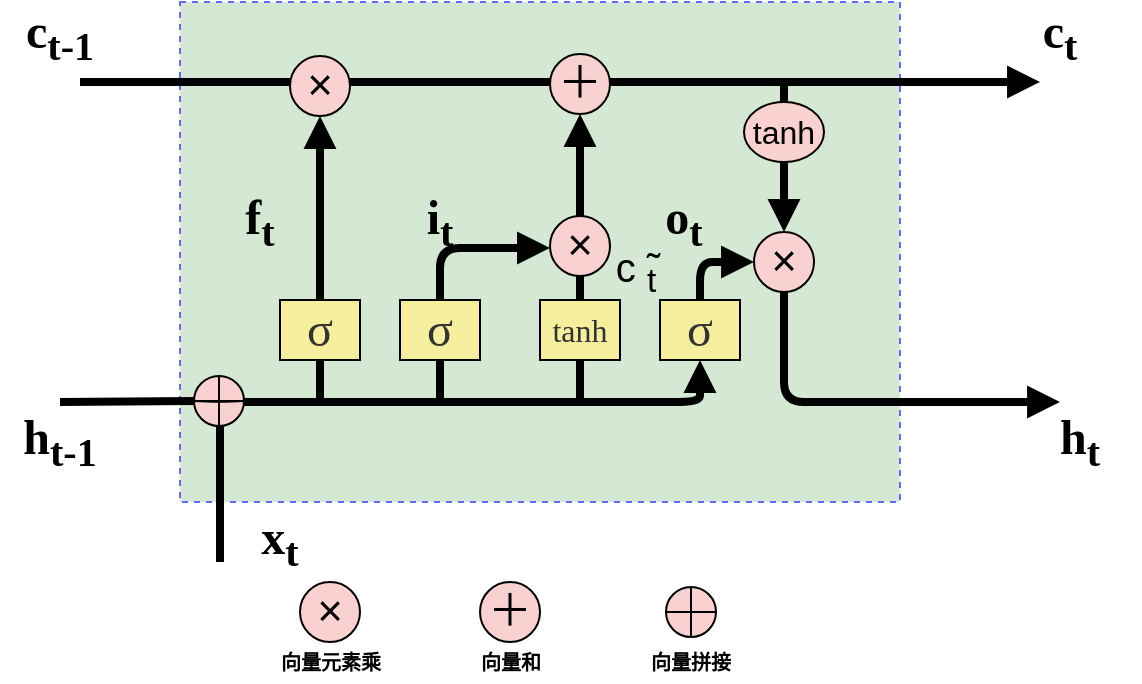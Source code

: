 <mxfile version="13.8.8" type="github">
  <diagram id="6LSwC7M0rIFL3SQYA0ja" name="Page-1">
    <mxGraphModel dx="786" dy="437" grid="1" gridSize="10" guides="1" tooltips="1" connect="1" arrows="1" fold="1" page="1" pageScale="1" pageWidth="827" pageHeight="1169" math="0" shadow="0">
      <root>
        <mxCell id="0" />
        <mxCell id="1" parent="0" />
        <mxCell id="3i_acZr-SQVOogtZjHbJ-1" value="" style="rounded=0;whiteSpace=wrap;html=1;dashed=1;fillColor=#d5e8d4;strokeColor=#6666FF;" vertex="1" parent="1">
          <mxGeometry x="210" y="90" width="360" height="250" as="geometry" />
        </mxCell>
        <mxCell id="3i_acZr-SQVOogtZjHbJ-31" value="" style="endArrow=block;html=1;strokeWidth=4;endFill=1;entryX=0.5;entryY=1;entryDx=0;entryDy=0;" edge="1" parent="1" target="3i_acZr-SQVOogtZjHbJ-77">
          <mxGeometry width="50" height="50" relative="1" as="geometry">
            <mxPoint x="230" y="370" as="sourcePoint" />
            <mxPoint x="640" y="290" as="targetPoint" />
            <Array as="points">
              <mxPoint x="230" y="290" />
              <mxPoint x="470" y="290" />
            </Array>
          </mxGeometry>
        </mxCell>
        <mxCell id="3i_acZr-SQVOogtZjHbJ-34" value="" style="endArrow=block;html=1;strokeWidth=4;endFill=1;entryX=0.5;entryY=1;entryDx=0;entryDy=0;" edge="1" parent="1" source="3i_acZr-SQVOogtZjHbJ-2" target="3i_acZr-SQVOogtZjHbJ-39">
          <mxGeometry width="50" height="50" relative="1" as="geometry">
            <mxPoint x="280" y="290" as="sourcePoint" />
            <mxPoint x="280" y="180" as="targetPoint" />
          </mxGeometry>
        </mxCell>
        <mxCell id="3i_acZr-SQVOogtZjHbJ-2" value="&lt;span style=&quot;font-size: 18pt ; font-family: &amp;#34;verdana&amp;#34; ; color: rgb(51 , 51 , 51)&quot;&gt;σ&lt;/span&gt;" style="rounded=0;whiteSpace=wrap;html=1;strokeWidth=1;fillColor=#F5EE9C;" vertex="1" parent="1">
          <mxGeometry x="260" y="239" width="40" height="30" as="geometry" />
        </mxCell>
        <mxCell id="3i_acZr-SQVOogtZjHbJ-35" value="" style="endArrow=none;html=1;strokeWidth=4;" edge="1" parent="1" target="3i_acZr-SQVOogtZjHbJ-2">
          <mxGeometry width="50" height="50" relative="1" as="geometry">
            <mxPoint x="280" y="290" as="sourcePoint" />
            <mxPoint x="280" y="50" as="targetPoint" />
          </mxGeometry>
        </mxCell>
        <mxCell id="3i_acZr-SQVOogtZjHbJ-38" value="" style="endArrow=block;html=1;strokeWidth=4;endFill=1;" edge="1" parent="1">
          <mxGeometry width="50" height="50" relative="1" as="geometry">
            <mxPoint x="160" y="130" as="sourcePoint" />
            <mxPoint x="640" y="130" as="targetPoint" />
          </mxGeometry>
        </mxCell>
        <mxCell id="3i_acZr-SQVOogtZjHbJ-39" value="&lt;span style=&quot;font-size: 22px&quot;&gt;×&lt;/span&gt;" style="ellipse;whiteSpace=wrap;html=1;aspect=fixed;strokeColor=#000000;strokeWidth=1;fillColor=#F9D1D1;" vertex="1" parent="1">
          <mxGeometry x="265" y="117" width="30" height="30" as="geometry" />
        </mxCell>
        <mxCell id="3i_acZr-SQVOogtZjHbJ-42" value="" style="endArrow=none;html=1;strokeWidth=4;" edge="1" parent="1" source="3i_acZr-SQVOogtZjHbJ-95">
          <mxGeometry width="50" height="50" relative="1" as="geometry">
            <mxPoint x="150" y="290" as="sourcePoint" />
            <mxPoint x="240" y="290" as="targetPoint" />
          </mxGeometry>
        </mxCell>
        <mxCell id="3i_acZr-SQVOogtZjHbJ-43" value="&lt;font face=&quot;cambria math&quot;&gt;&lt;span style=&quot;font-size: 24px&quot;&gt;&lt;b&gt;x&lt;sub&gt;t&lt;/sub&gt;&lt;/b&gt;&lt;/span&gt;&lt;/font&gt;" style="text;html=1;strokeColor=none;fillColor=none;align=center;verticalAlign=middle;whiteSpace=wrap;rounded=0;sketch=0;" vertex="1" parent="1">
          <mxGeometry x="240" y="350" width="40" height="20" as="geometry" />
        </mxCell>
        <mxCell id="3i_acZr-SQVOogtZjHbJ-44" value="&lt;font face=&quot;cambria math&quot;&gt;&lt;span style=&quot;font-size: 24px&quot;&gt;&lt;b&gt;h&lt;sub&gt;t-1&lt;/sub&gt;&lt;/b&gt;&lt;/span&gt;&lt;/font&gt;" style="text;html=1;strokeColor=none;fillColor=none;align=center;verticalAlign=middle;whiteSpace=wrap;rounded=0;sketch=0;" vertex="1" parent="1">
          <mxGeometry x="120" y="300" width="60" height="20" as="geometry" />
        </mxCell>
        <mxCell id="3i_acZr-SQVOogtZjHbJ-52" value="&lt;span style=&quot;font-size: 22px&quot;&gt;＋&lt;/span&gt;" style="ellipse;whiteSpace=wrap;html=1;aspect=fixed;strokeColor=#000000;strokeWidth=1;fillColor=#F9D1D1;" vertex="1" parent="1">
          <mxGeometry x="395" y="116" width="30" height="30" as="geometry" />
        </mxCell>
        <mxCell id="3i_acZr-SQVOogtZjHbJ-55" value="" style="endArrow=block;html=1;strokeWidth=4;endFill=1;entryX=0.5;entryY=1;entryDx=0;entryDy=0;" edge="1" parent="1" source="3i_acZr-SQVOogtZjHbJ-61" target="3i_acZr-SQVOogtZjHbJ-52">
          <mxGeometry width="50" height="50" relative="1" as="geometry">
            <mxPoint x="447" y="290" as="sourcePoint" />
            <mxPoint x="446.66" y="147" as="targetPoint" />
          </mxGeometry>
        </mxCell>
        <mxCell id="3i_acZr-SQVOogtZjHbJ-60" value="" style="endArrow=block;html=1;strokeWidth=4;entryX=0;entryY=0.5;entryDx=0;entryDy=0;endFill=1;" edge="1" parent="1">
          <mxGeometry width="50" height="50" relative="1" as="geometry">
            <mxPoint x="340" y="251" as="sourcePoint" />
            <mxPoint x="395" y="213" as="targetPoint" />
            <Array as="points">
              <mxPoint x="340" y="213" />
            </Array>
          </mxGeometry>
        </mxCell>
        <mxCell id="3i_acZr-SQVOogtZjHbJ-61" value="&lt;span style=&quot;font-size: 22px&quot;&gt;×&lt;/span&gt;" style="ellipse;whiteSpace=wrap;html=1;aspect=fixed;strokeColor=#000000;strokeWidth=1;fillColor=#F9D1D1;" vertex="1" parent="1">
          <mxGeometry x="395" y="197" width="30" height="30" as="geometry" />
        </mxCell>
        <mxCell id="3i_acZr-SQVOogtZjHbJ-64" value="" style="endArrow=none;html=1;strokeWidth=4;endFill=0;entryX=0.5;entryY=1;entryDx=0;entryDy=0;" edge="1" parent="1" source="3i_acZr-SQVOogtZjHbJ-73" target="3i_acZr-SQVOogtZjHbJ-61">
          <mxGeometry width="50" height="50" relative="1" as="geometry">
            <mxPoint x="410" y="290" as="sourcePoint" />
            <mxPoint x="409.66" y="147" as="targetPoint" />
          </mxGeometry>
        </mxCell>
        <mxCell id="3i_acZr-SQVOogtZjHbJ-69" value="&lt;span style=&quot;font-size: 18pt ; font-family: &amp;#34;verdana&amp;#34; ; color: rgb(51 , 51 , 51)&quot;&gt;σ&lt;/span&gt;" style="rounded=0;whiteSpace=wrap;html=1;strokeWidth=1;fillColor=#F5EE9C;" vertex="1" parent="1">
          <mxGeometry x="320" y="239" width="40" height="30" as="geometry" />
        </mxCell>
        <mxCell id="3i_acZr-SQVOogtZjHbJ-72" value="" style="endArrow=none;html=1;strokeWidth=4;entryX=0.5;entryY=1;entryDx=0;entryDy=0;endFill=0;" edge="1" parent="1" target="3i_acZr-SQVOogtZjHbJ-69">
          <mxGeometry width="50" height="50" relative="1" as="geometry">
            <mxPoint x="340" y="290" as="sourcePoint" />
            <mxPoint x="395" y="201" as="targetPoint" />
            <Array as="points" />
          </mxGeometry>
        </mxCell>
        <mxCell id="3i_acZr-SQVOogtZjHbJ-73" value="&lt;span style=&quot;font-size: 16px ; font-family: &amp;#34;verdana&amp;#34; ; color: rgb(51 , 51 , 51)&quot;&gt;tanh&lt;/span&gt;" style="rounded=0;whiteSpace=wrap;html=1;strokeWidth=1;fillColor=#F5EE9C;" vertex="1" parent="1">
          <mxGeometry x="390" y="239" width="40" height="30" as="geometry" />
        </mxCell>
        <mxCell id="3i_acZr-SQVOogtZjHbJ-74" value="" style="endArrow=none;html=1;strokeWidth=4;endFill=0;entryX=0.5;entryY=1;entryDx=0;entryDy=0;" edge="1" parent="1" target="3i_acZr-SQVOogtZjHbJ-73">
          <mxGeometry width="50" height="50" relative="1" as="geometry">
            <mxPoint x="410" y="290" as="sourcePoint" />
            <mxPoint x="410" y="216" as="targetPoint" />
          </mxGeometry>
        </mxCell>
        <mxCell id="3i_acZr-SQVOogtZjHbJ-75" value="&lt;font face=&quot;cambria math&quot;&gt;&lt;span style=&quot;font-size: 24px&quot;&gt;&lt;b&gt;c&lt;sub&gt;t-1&lt;/sub&gt;&lt;/b&gt;&lt;/span&gt;&lt;/font&gt;" style="text;html=1;strokeColor=none;fillColor=none;align=center;verticalAlign=middle;whiteSpace=wrap;rounded=0;sketch=0;" vertex="1" parent="1">
          <mxGeometry x="120" y="97" width="60" height="20" as="geometry" />
        </mxCell>
        <mxCell id="3i_acZr-SQVOogtZjHbJ-76" value="&lt;span style=&quot;font-size: 22px&quot;&gt;×&lt;/span&gt;" style="ellipse;whiteSpace=wrap;html=1;aspect=fixed;strokeColor=#000000;strokeWidth=1;fillColor=#F9D1D1;" vertex="1" parent="1">
          <mxGeometry x="497" y="205" width="30" height="30" as="geometry" />
        </mxCell>
        <mxCell id="3i_acZr-SQVOogtZjHbJ-77" value="&lt;span style=&quot;font-size: 18pt ; font-family: &amp;#34;verdana&amp;#34; ; color: rgb(51 , 51 , 51)&quot;&gt;σ&lt;/span&gt;" style="rounded=0;whiteSpace=wrap;html=1;strokeWidth=1;fillColor=#F5EE9C;" vertex="1" parent="1">
          <mxGeometry x="450" y="239" width="40" height="30" as="geometry" />
        </mxCell>
        <mxCell id="3i_acZr-SQVOogtZjHbJ-81" value="" style="endArrow=block;html=1;strokeWidth=4;exitX=0.5;exitY=0;exitDx=0;exitDy=0;endFill=1;entryX=0;entryY=0.5;entryDx=0;entryDy=0;" edge="1" parent="1" source="3i_acZr-SQVOogtZjHbJ-77" target="3i_acZr-SQVOogtZjHbJ-76">
          <mxGeometry width="50" height="50" relative="1" as="geometry">
            <mxPoint x="460" y="227" as="sourcePoint" />
            <mxPoint x="497.0" y="212" as="targetPoint" />
            <Array as="points">
              <mxPoint x="470" y="220" />
            </Array>
          </mxGeometry>
        </mxCell>
        <mxCell id="3i_acZr-SQVOogtZjHbJ-83" value="" style="endArrow=none;html=1;strokeWidth=4;exitX=0.5;exitY=0;exitDx=0;exitDy=0;" edge="1" parent="1" source="3i_acZr-SQVOogtZjHbJ-86">
          <mxGeometry width="50" height="50" relative="1" as="geometry">
            <mxPoint x="460" y="196" as="sourcePoint" />
            <mxPoint x="512" y="130" as="targetPoint" />
          </mxGeometry>
        </mxCell>
        <mxCell id="3i_acZr-SQVOogtZjHbJ-86" value="&lt;font style=&quot;font-size: 16px&quot;&gt;tanh&lt;/font&gt;" style="ellipse;whiteSpace=wrap;html=1;sketch=0;strokeColor=#000000;strokeWidth=1;gradientColor=none;fillColor=#F9D1D1;" vertex="1" parent="1">
          <mxGeometry x="492" y="140" width="40" height="30" as="geometry" />
        </mxCell>
        <mxCell id="3i_acZr-SQVOogtZjHbJ-87" value="" style="endArrow=none;html=1;strokeWidth=4;exitX=0.5;exitY=0;exitDx=0;exitDy=0;startArrow=block;startFill=1;" edge="1" parent="1" source="3i_acZr-SQVOogtZjHbJ-76" target="3i_acZr-SQVOogtZjHbJ-86">
          <mxGeometry width="50" height="50" relative="1" as="geometry">
            <mxPoint x="512" y="186" as="sourcePoint" />
            <mxPoint x="512" y="130" as="targetPoint" />
          </mxGeometry>
        </mxCell>
        <mxCell id="3i_acZr-SQVOogtZjHbJ-89" value="" style="endArrow=none;html=1;strokeWidth=4;entryX=0.5;entryY=1;entryDx=0;entryDy=0;startArrow=block;startFill=1;" edge="1" parent="1">
          <mxGeometry width="50" height="50" relative="1" as="geometry">
            <mxPoint x="650" y="290" as="sourcePoint" />
            <mxPoint x="512" y="235" as="targetPoint" />
            <Array as="points">
              <mxPoint x="512" y="290" />
            </Array>
          </mxGeometry>
        </mxCell>
        <mxCell id="3i_acZr-SQVOogtZjHbJ-90" value="&lt;font face=&quot;cambria math&quot;&gt;&lt;span style=&quot;font-size: 24px&quot;&gt;&lt;b&gt;c&lt;sub&gt;t&lt;/sub&gt;&lt;/b&gt;&lt;/span&gt;&lt;/font&gt;" style="text;html=1;strokeColor=none;fillColor=none;align=center;verticalAlign=middle;whiteSpace=wrap;rounded=0;sketch=0;" vertex="1" parent="1">
          <mxGeometry x="620" y="97" width="60" height="20" as="geometry" />
        </mxCell>
        <mxCell id="3i_acZr-SQVOogtZjHbJ-91" value="&lt;font face=&quot;cambria math&quot;&gt;&lt;span style=&quot;font-size: 24px&quot;&gt;&lt;b&gt;h&lt;sub&gt;t&lt;/sub&gt;&lt;/b&gt;&lt;/span&gt;&lt;/font&gt;" style="text;html=1;strokeColor=none;fillColor=none;align=center;verticalAlign=middle;whiteSpace=wrap;rounded=0;sketch=0;" vertex="1" parent="1">
          <mxGeometry x="630" y="300" width="60" height="20" as="geometry" />
        </mxCell>
        <mxCell id="3i_acZr-SQVOogtZjHbJ-92" value="&lt;font face=&quot;cambria math&quot;&gt;&lt;span style=&quot;font-size: 24px&quot;&gt;&lt;b&gt;f&lt;sub&gt;t&lt;/sub&gt;&lt;/b&gt;&lt;/span&gt;&lt;/font&gt;" style="text;html=1;strokeColor=none;fillColor=none;align=center;verticalAlign=middle;whiteSpace=wrap;rounded=0;sketch=0;" vertex="1" parent="1">
          <mxGeometry x="220" y="190" width="60" height="20" as="geometry" />
        </mxCell>
        <mxCell id="3i_acZr-SQVOogtZjHbJ-93" value="&lt;font face=&quot;cambria math&quot;&gt;&lt;span style=&quot;font-size: 24px&quot;&gt;&lt;b&gt;i&lt;sub&gt;t&lt;/sub&gt;&lt;/b&gt;&lt;/span&gt;&lt;/font&gt;" style="text;html=1;strokeColor=none;fillColor=none;align=center;verticalAlign=middle;whiteSpace=wrap;rounded=0;sketch=0;" vertex="1" parent="1">
          <mxGeometry x="310" y="190" width="60" height="20" as="geometry" />
        </mxCell>
        <mxCell id="3i_acZr-SQVOogtZjHbJ-94" value="&lt;font face=&quot;cambria math&quot;&gt;&lt;span style=&quot;font-size: 24px&quot;&gt;&lt;b&gt;o&lt;sub&gt;t&lt;/sub&gt;&lt;/b&gt;&lt;/span&gt;&lt;/font&gt;" style="text;html=1;strokeColor=none;fillColor=none;align=center;verticalAlign=middle;whiteSpace=wrap;rounded=0;sketch=0;" vertex="1" parent="1">
          <mxGeometry x="432" y="190" width="60" height="20" as="geometry" />
        </mxCell>
        <mxCell id="3i_acZr-SQVOogtZjHbJ-95" value="" style="ellipse;whiteSpace=wrap;html=1;aspect=fixed;strokeColor=#000000;strokeWidth=1;fillColor=#F9D1D1;" vertex="1" parent="1">
          <mxGeometry x="217" y="277" width="25" height="25" as="geometry" />
        </mxCell>
        <mxCell id="3i_acZr-SQVOogtZjHbJ-96" value="" style="endArrow=none;html=1;strokeWidth=4;entryX=0;entryY=0.5;entryDx=0;entryDy=0;" edge="1" parent="1" target="3i_acZr-SQVOogtZjHbJ-95">
          <mxGeometry width="50" height="50" relative="1" as="geometry">
            <mxPoint x="150" y="290" as="sourcePoint" />
            <mxPoint x="216" y="294" as="targetPoint" />
          </mxGeometry>
        </mxCell>
        <mxCell id="3i_acZr-SQVOogtZjHbJ-97" value="" style="endArrow=none;html=1;strokeWidth=1;exitX=0;exitY=0.5;exitDx=0;exitDy=0;entryX=1;entryY=0.5;entryDx=0;entryDy=0;" edge="1" parent="1" source="3i_acZr-SQVOogtZjHbJ-95" target="3i_acZr-SQVOogtZjHbJ-95">
          <mxGeometry width="50" height="50" relative="1" as="geometry">
            <mxPoint x="215" y="315" as="sourcePoint" />
            <mxPoint x="265" y="265" as="targetPoint" />
          </mxGeometry>
        </mxCell>
        <mxCell id="3i_acZr-SQVOogtZjHbJ-98" value="" style="endArrow=none;html=1;strokeWidth=1;exitX=0.5;exitY=0;exitDx=0;exitDy=0;entryX=0.5;entryY=1;entryDx=0;entryDy=0;" edge="1" parent="1" source="3i_acZr-SQVOogtZjHbJ-95" target="3i_acZr-SQVOogtZjHbJ-95">
          <mxGeometry width="50" height="50" relative="1" as="geometry">
            <mxPoint x="225" y="300" as="sourcePoint" />
            <mxPoint x="255" y="300" as="targetPoint" />
          </mxGeometry>
        </mxCell>
        <mxCell id="3i_acZr-SQVOogtZjHbJ-99" value="" style="endArrow=none;html=1;strokeWidth=1;exitX=0;exitY=0.5;exitDx=0;exitDy=0;entryX=1;entryY=0.5;entryDx=0;entryDy=0;" edge="1" parent="1" source="3i_acZr-SQVOogtZjHbJ-95" target="3i_acZr-SQVOogtZjHbJ-95">
          <mxGeometry width="50" height="50" relative="1" as="geometry">
            <mxPoint x="217.0" y="289.5" as="sourcePoint" />
            <mxPoint x="242.0" y="289.5" as="targetPoint" />
            <Array as="points">
              <mxPoint x="230" y="290" />
            </Array>
          </mxGeometry>
        </mxCell>
        <mxCell id="3i_acZr-SQVOogtZjHbJ-101" value="&lt;span style=&quot;font-size: 22px&quot;&gt;×&lt;/span&gt;" style="ellipse;whiteSpace=wrap;html=1;aspect=fixed;strokeColor=#000000;strokeWidth=1;fillColor=#F9D1D1;" vertex="1" parent="1">
          <mxGeometry x="270" y="380" width="30" height="30" as="geometry" />
        </mxCell>
        <mxCell id="3i_acZr-SQVOogtZjHbJ-102" value="&lt;span style=&quot;font-size: 22px&quot;&gt;＋&lt;/span&gt;" style="ellipse;whiteSpace=wrap;html=1;aspect=fixed;strokeColor=#000000;strokeWidth=1;fillColor=#F9D1D1;" vertex="1" parent="1">
          <mxGeometry x="360" y="380" width="30" height="30" as="geometry" />
        </mxCell>
        <mxCell id="3i_acZr-SQVOogtZjHbJ-103" value="" style="ellipse;whiteSpace=wrap;html=1;aspect=fixed;strokeColor=#000000;strokeWidth=1;fillColor=#F9D1D1;" vertex="1" parent="1">
          <mxGeometry x="453" y="382.5" width="25" height="25" as="geometry" />
        </mxCell>
        <mxCell id="3i_acZr-SQVOogtZjHbJ-105" value="" style="endArrow=none;html=1;strokeWidth=1;exitX=0;exitY=0.5;exitDx=0;exitDy=0;entryX=1;entryY=0.5;entryDx=0;entryDy=0;" edge="1" parent="1" source="3i_acZr-SQVOogtZjHbJ-103" target="3i_acZr-SQVOogtZjHbJ-103">
          <mxGeometry width="50" height="50" relative="1" as="geometry">
            <mxPoint x="479" y="310" as="sourcePoint" />
            <mxPoint x="529" y="260" as="targetPoint" />
          </mxGeometry>
        </mxCell>
        <mxCell id="3i_acZr-SQVOogtZjHbJ-106" value="" style="endArrow=none;html=1;strokeWidth=1;exitX=0.5;exitY=0;exitDx=0;exitDy=0;entryX=0.5;entryY=1;entryDx=0;entryDy=0;" edge="1" parent="1" source="3i_acZr-SQVOogtZjHbJ-103" target="3i_acZr-SQVOogtZjHbJ-103">
          <mxGeometry width="50" height="50" relative="1" as="geometry">
            <mxPoint x="463.0" y="405" as="sourcePoint" />
            <mxPoint x="488.0" y="405" as="targetPoint" />
          </mxGeometry>
        </mxCell>
        <mxCell id="3i_acZr-SQVOogtZjHbJ-107" value="&lt;font face=&quot;cambria math&quot; size=&quot;1&quot;&gt;&lt;b style=&quot;font-size: 10px&quot;&gt;向量元素乘&lt;/b&gt;&lt;/font&gt;" style="text;html=1;strokeColor=none;fillColor=none;align=center;verticalAlign=middle;whiteSpace=wrap;rounded=0;sketch=0;" vertex="1" parent="1">
          <mxGeometry x="252.5" y="410" width="65" height="20" as="geometry" />
        </mxCell>
        <mxCell id="3i_acZr-SQVOogtZjHbJ-108" value="&lt;font face=&quot;cambria math&quot;&gt;&lt;span style=&quot;font-size: 10px&quot;&gt;&lt;b&gt;向量和&lt;/b&gt;&lt;/span&gt;&lt;/font&gt;" style="text;html=1;strokeColor=none;fillColor=none;align=center;verticalAlign=middle;whiteSpace=wrap;rounded=0;sketch=0;" vertex="1" parent="1">
          <mxGeometry x="342.5" y="410" width="65" height="20" as="geometry" />
        </mxCell>
        <mxCell id="3i_acZr-SQVOogtZjHbJ-109" value="&lt;font face=&quot;cambria math&quot;&gt;&lt;span style=&quot;font-size: 10px&quot;&gt;&lt;b&gt;向量拼接&lt;/b&gt;&lt;/span&gt;&lt;/font&gt;" style="text;html=1;strokeColor=none;fillColor=none;align=center;verticalAlign=middle;whiteSpace=wrap;rounded=0;sketch=0;" vertex="1" parent="1">
          <mxGeometry x="433" y="410" width="65" height="20" as="geometry" />
        </mxCell>
        <mxCell id="3i_acZr-SQVOogtZjHbJ-114" value="&lt;font style=&quot;font-size: 20px&quot;&gt;c&amp;nbsp;̃&lt;sub&gt;t&lt;/sub&gt;&lt;/font&gt;" style="text;html=1;strokeColor=none;fillColor=none;align=center;verticalAlign=middle;whiteSpace=wrap;rounded=0;sketch=0;" vertex="1" parent="1">
          <mxGeometry x="407.5" y="215" width="60" height="20" as="geometry" />
        </mxCell>
      </root>
    </mxGraphModel>
  </diagram>
</mxfile>
